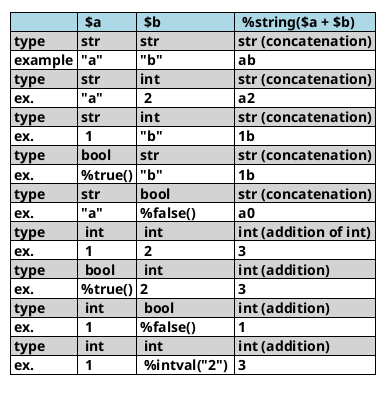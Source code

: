 ﻿@startuml
title
<#LightBlue>|= |=  $a |=  $b |=  <U+0025>string($a + $b)|
<#LightGray>| type | str | str | str (concatenation) |
| example |= "a" |= "b" |= %string("a" + "b") |
<#LightGray>| type | str | int | str (concatenation) |
| ex.|= "a" |=  2  |= %string("a" + 2)   |
<#LightGray>| type | str | int | str (concatenation) |
| ex.|=  1  |= "b" |= %string(1 + "b")   |
<#LightGray>| type | bool | str | str (concatenation) |
| ex.|= <U+0025>true() |= "b" |= %string(%true() + "b") |
<#LightGray>| type | str | bool | str (concatenation) |
| ex.|= "a" |= <U+0025>false() |= %string("a" + %false()) |
<#LightGray>| type |  int  |  int | int (addition of int) |
| ex.|=  1  |=  2  |= %string(1 + 2)     |
<#LightGray>| type |  bool  |  int | int (addition) |
| ex.|= <U+0025>true() |= 2 |= %string(%true() + 2) |
<#LightGray>| type |  int  |  bool | int (addition) |
| ex.|=  1  |= <U+0025>false() |= %string(1 + %false()) |
<#LightGray>| type |  int  |  int | int (addition) |
| ex.|=  1  |=  <U+0025>intval("2")  |= %string(1 + %intval("2")) |
end title
@enduml
